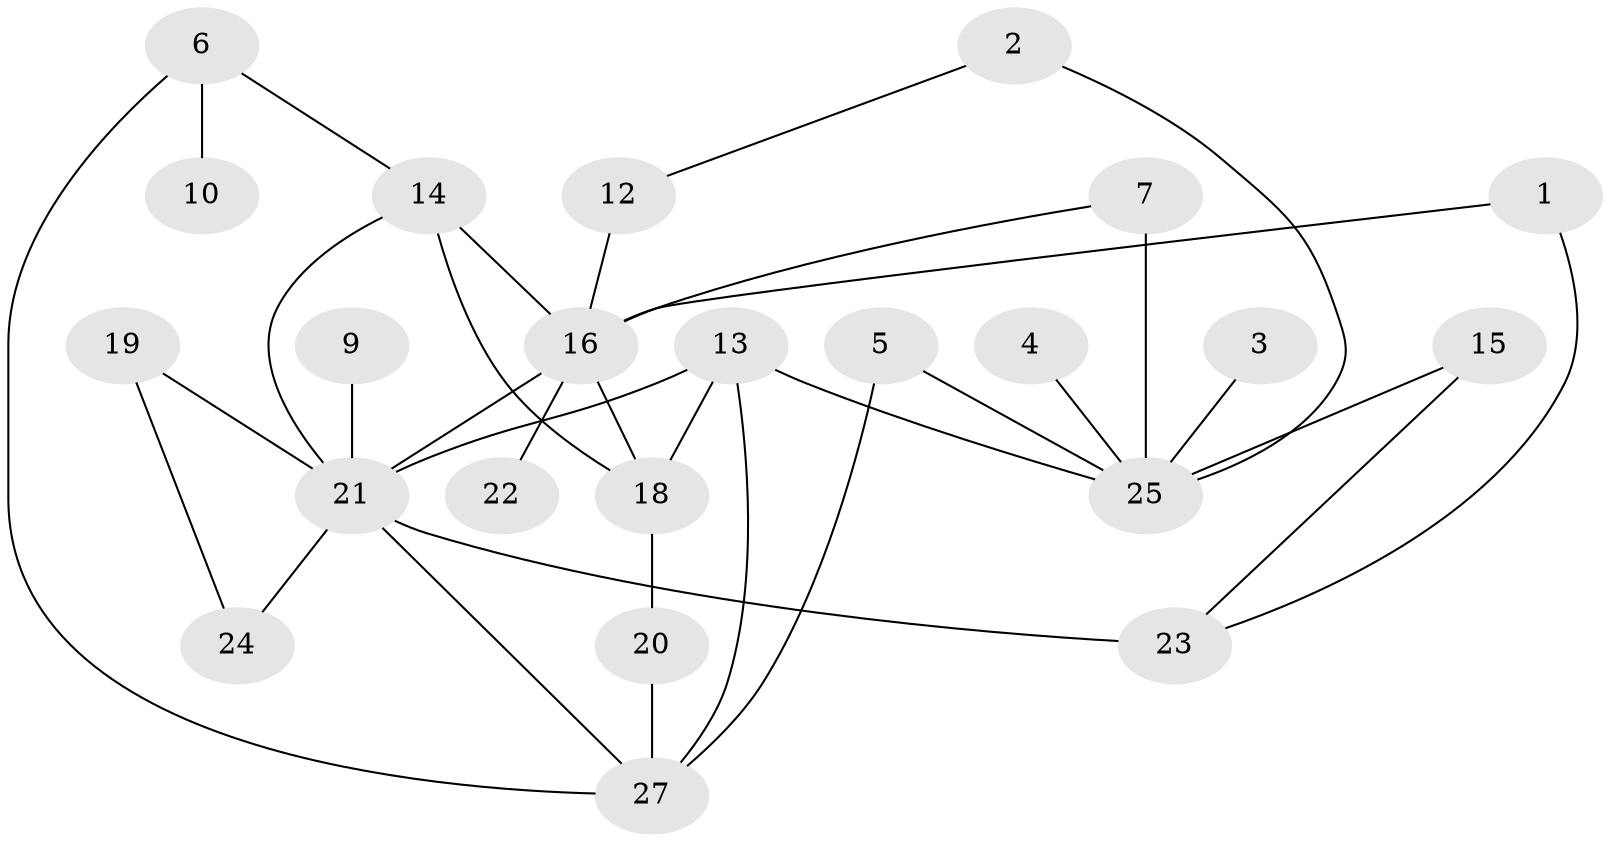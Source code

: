 // original degree distribution, {3: 0.2641509433962264, 2: 0.24528301886792453, 1: 0.22641509433962265, 5: 0.07547169811320754, 4: 0.1320754716981132, 0: 0.05660377358490566}
// Generated by graph-tools (version 1.1) at 2025/49/03/09/25 03:49:09]
// undirected, 23 vertices, 34 edges
graph export_dot {
graph [start="1"]
  node [color=gray90,style=filled];
  1;
  2;
  3;
  4;
  5;
  6;
  7;
  9;
  10;
  12;
  13;
  14;
  15;
  16;
  18;
  19;
  20;
  21;
  22;
  23;
  24;
  25;
  27;
  1 -- 16 [weight=1.0];
  1 -- 23 [weight=1.0];
  2 -- 12 [weight=1.0];
  2 -- 25 [weight=1.0];
  3 -- 25 [weight=1.0];
  4 -- 25 [weight=1.0];
  5 -- 25 [weight=1.0];
  5 -- 27 [weight=1.0];
  6 -- 10 [weight=1.0];
  6 -- 14 [weight=1.0];
  6 -- 27 [weight=1.0];
  7 -- 16 [weight=1.0];
  7 -- 25 [weight=2.0];
  9 -- 21 [weight=1.0];
  12 -- 16 [weight=1.0];
  13 -- 18 [weight=1.0];
  13 -- 21 [weight=1.0];
  13 -- 25 [weight=1.0];
  13 -- 27 [weight=1.0];
  14 -- 16 [weight=1.0];
  14 -- 18 [weight=1.0];
  14 -- 21 [weight=1.0];
  15 -- 23 [weight=1.0];
  15 -- 25 [weight=2.0];
  16 -- 18 [weight=1.0];
  16 -- 21 [weight=1.0];
  16 -- 22 [weight=1.0];
  18 -- 20 [weight=1.0];
  19 -- 21 [weight=1.0];
  19 -- 24 [weight=1.0];
  20 -- 27 [weight=1.0];
  21 -- 23 [weight=2.0];
  21 -- 24 [weight=1.0];
  21 -- 27 [weight=1.0];
}

